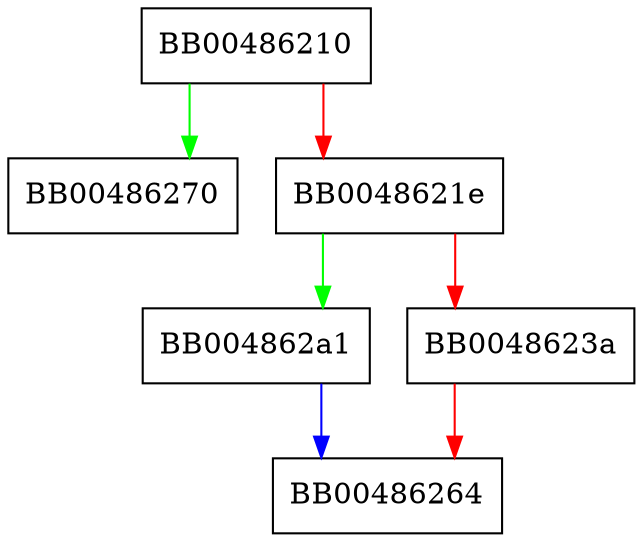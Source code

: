 digraph SSL_CONF_CTX_set1_prefix {
  node [shape="box"];
  graph [splines=ortho];
  BB00486210 -> BB00486270 [color="green"];
  BB00486210 -> BB0048621e [color="red"];
  BB0048621e -> BB004862a1 [color="green"];
  BB0048621e -> BB0048623a [color="red"];
  BB0048623a -> BB00486264 [color="red"];
  BB004862a1 -> BB00486264 [color="blue"];
}